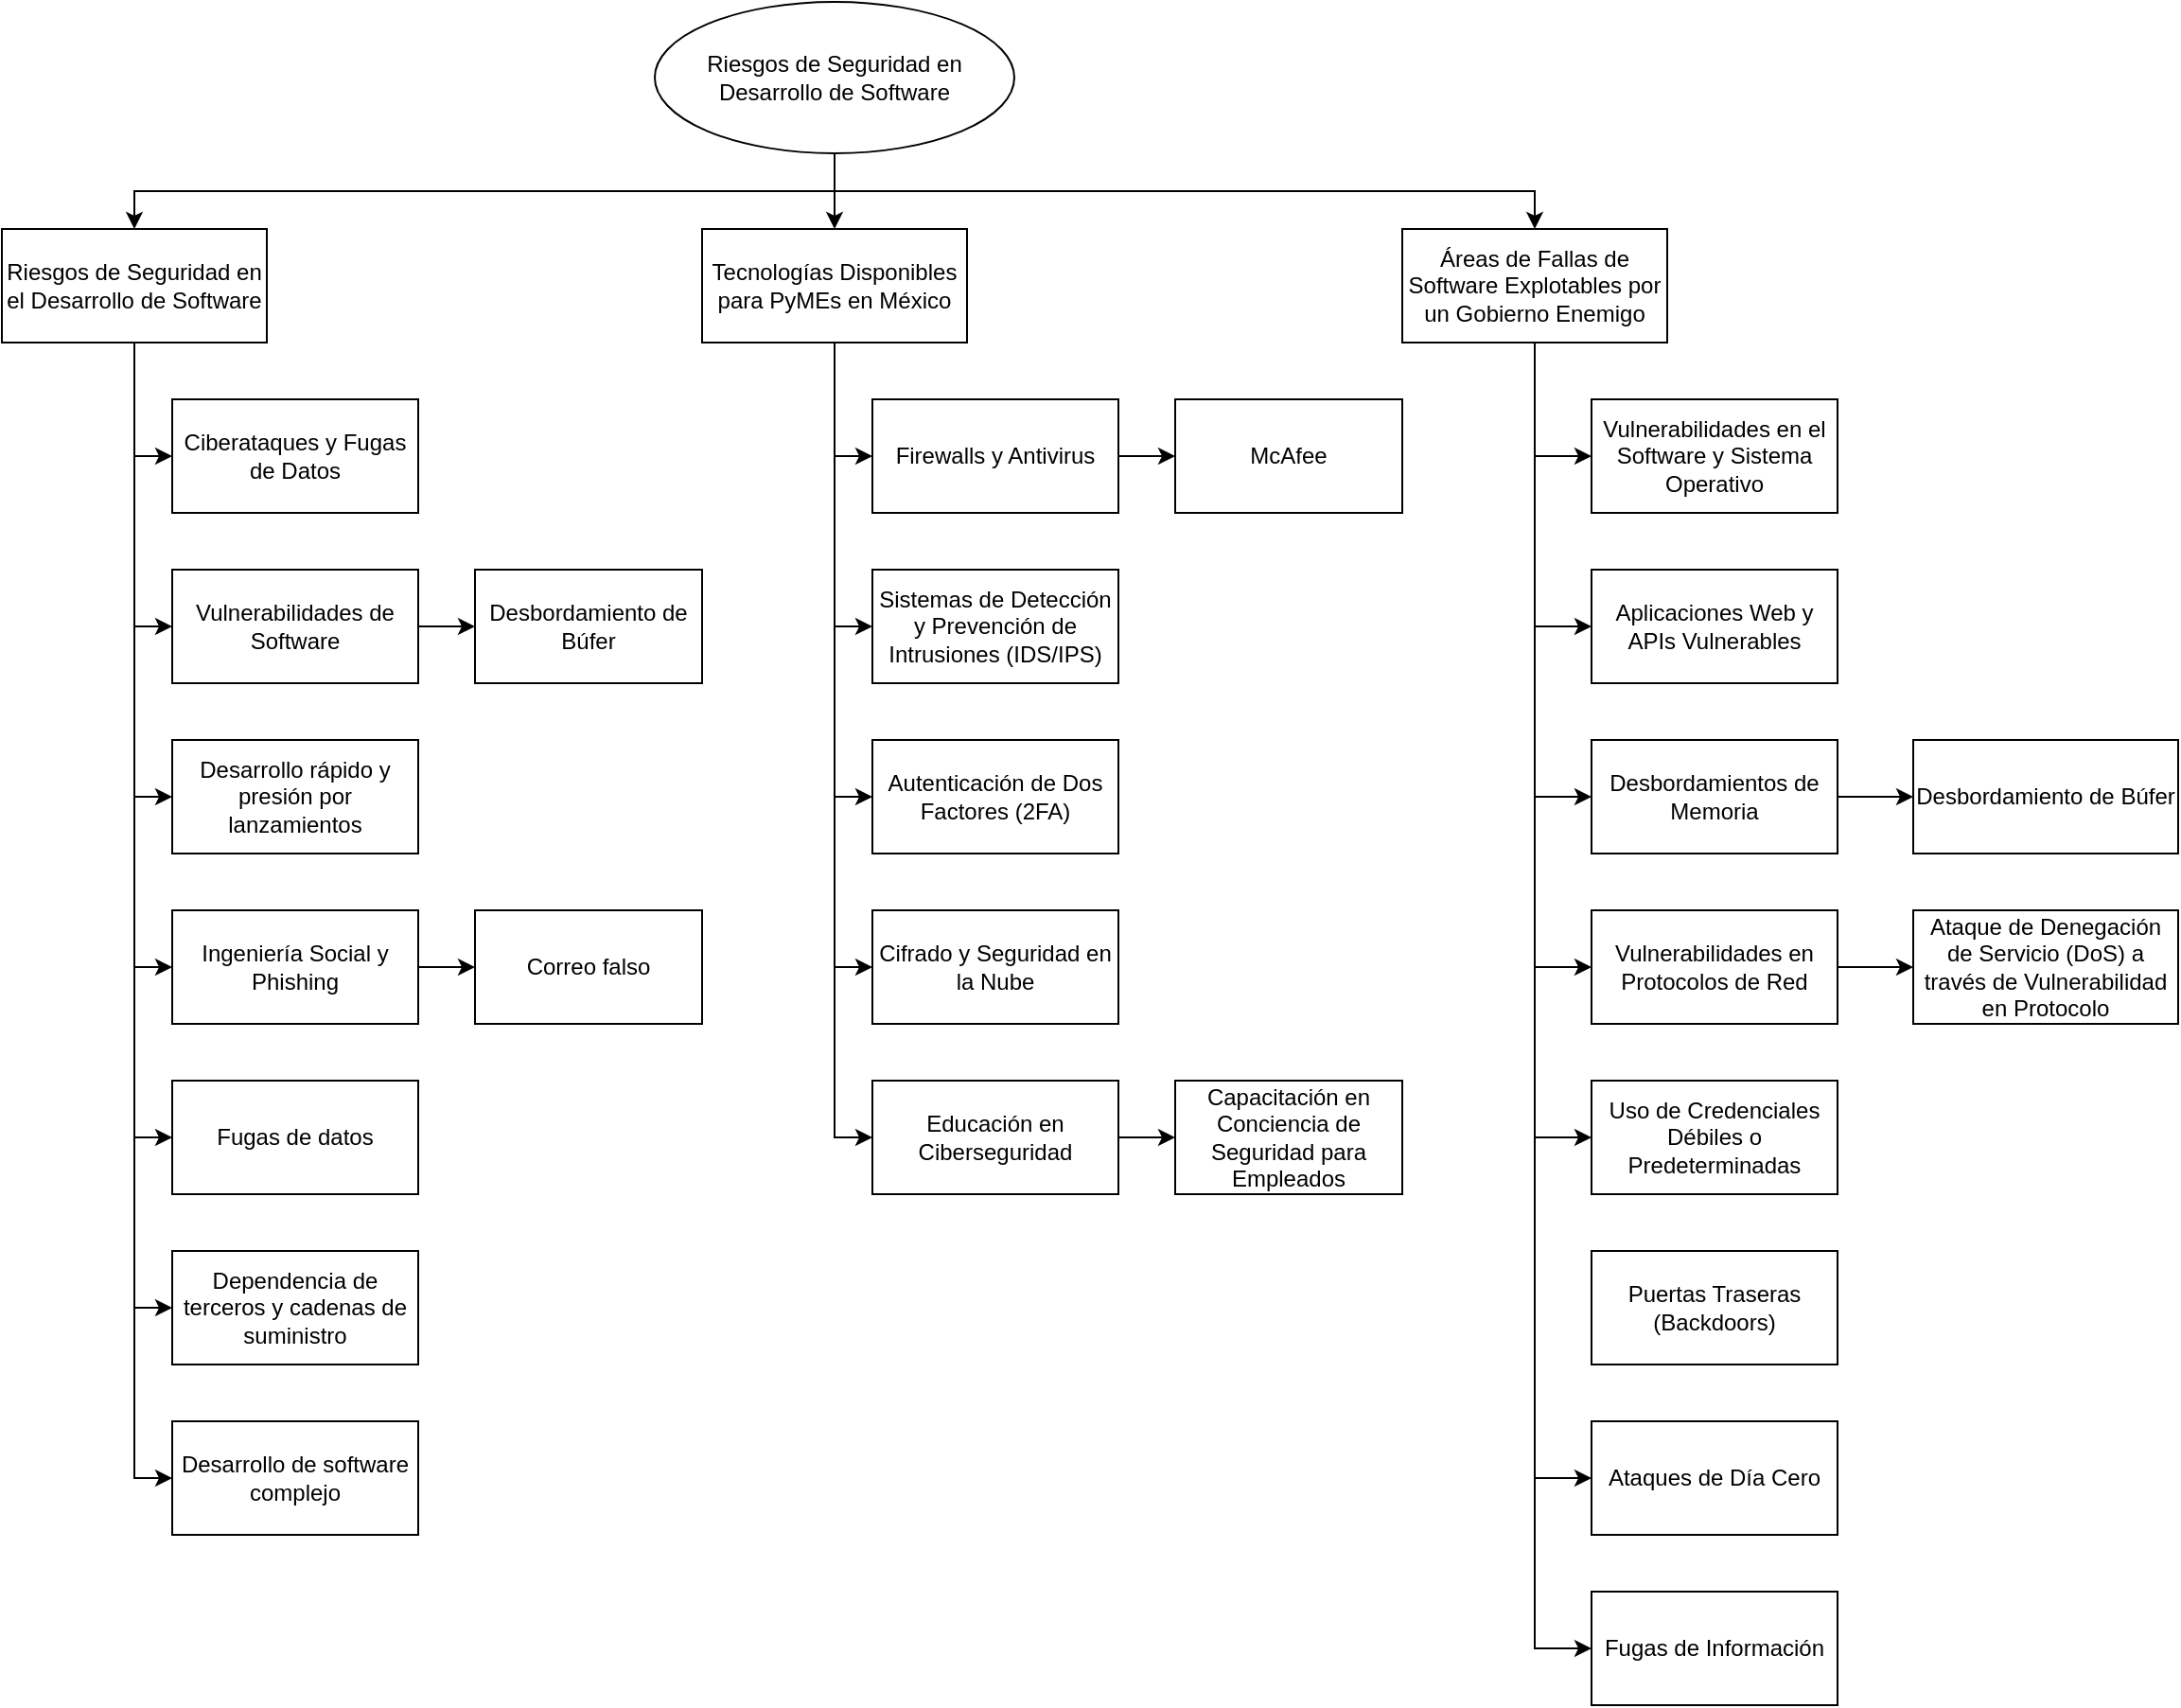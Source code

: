 <mxfile version="21.6.8" type="github">
  <diagram name="Página-1" id="p4c8h5SbDa63zaMFKd4T">
    <mxGraphModel dx="1434" dy="790" grid="1" gridSize="10" guides="1" tooltips="1" connect="1" arrows="1" fold="1" page="1" pageScale="1" pageWidth="827" pageHeight="1169" math="0" shadow="0">
      <root>
        <mxCell id="0" />
        <mxCell id="1" parent="0" />
        <mxCell id="2xnvW9ZLzuA46oWAMYpB-1" style="edgeStyle=orthogonalEdgeStyle;rounded=0;orthogonalLoop=1;jettySize=auto;html=1;exitX=0.5;exitY=1;exitDx=0;exitDy=0;" parent="1" source="2xnvW9ZLzuA46oWAMYpB-4" target="2xnvW9ZLzuA46oWAMYpB-12" edge="1">
          <mxGeometry relative="1" as="geometry" />
        </mxCell>
        <mxCell id="2xnvW9ZLzuA46oWAMYpB-2" style="edgeStyle=orthogonalEdgeStyle;rounded=0;orthogonalLoop=1;jettySize=auto;html=1;entryX=0.5;entryY=0;entryDx=0;entryDy=0;" parent="1" source="2xnvW9ZLzuA46oWAMYpB-4" target="2xnvW9ZLzuA46oWAMYpB-18" edge="1">
          <mxGeometry relative="1" as="geometry" />
        </mxCell>
        <mxCell id="2xnvW9ZLzuA46oWAMYpB-3" style="edgeStyle=orthogonalEdgeStyle;rounded=0;orthogonalLoop=1;jettySize=auto;html=1;entryX=0.5;entryY=0;entryDx=0;entryDy=0;exitX=0.5;exitY=1;exitDx=0;exitDy=0;" parent="1" source="2xnvW9ZLzuA46oWAMYpB-4" target="2xnvW9ZLzuA46oWAMYpB-26" edge="1">
          <mxGeometry relative="1" as="geometry" />
        </mxCell>
        <mxCell id="2xnvW9ZLzuA46oWAMYpB-4" value=" Riesgos de Seguridad en Desarrollo de Software" style="ellipse;whiteSpace=wrap;html=1;" parent="1" vertex="1">
          <mxGeometry x="415" y="10" width="190" height="80" as="geometry" />
        </mxCell>
        <mxCell id="2xnvW9ZLzuA46oWAMYpB-5" style="edgeStyle=orthogonalEdgeStyle;rounded=0;orthogonalLoop=1;jettySize=auto;html=1;entryX=0;entryY=0.5;entryDx=0;entryDy=0;" parent="1" source="2xnvW9ZLzuA46oWAMYpB-12" target="2xnvW9ZLzuA46oWAMYpB-33" edge="1">
          <mxGeometry relative="1" as="geometry" />
        </mxCell>
        <mxCell id="2xnvW9ZLzuA46oWAMYpB-6" style="edgeStyle=orthogonalEdgeStyle;rounded=0;orthogonalLoop=1;jettySize=auto;html=1;entryX=0;entryY=0.5;entryDx=0;entryDy=0;" parent="1" source="2xnvW9ZLzuA46oWAMYpB-12" target="2xnvW9ZLzuA46oWAMYpB-32" edge="1">
          <mxGeometry relative="1" as="geometry" />
        </mxCell>
        <mxCell id="2xnvW9ZLzuA46oWAMYpB-7" style="edgeStyle=orthogonalEdgeStyle;rounded=0;orthogonalLoop=1;jettySize=auto;html=1;entryX=0;entryY=0.5;entryDx=0;entryDy=0;" parent="1" source="2xnvW9ZLzuA46oWAMYpB-12" target="2xnvW9ZLzuA46oWAMYpB-31" edge="1">
          <mxGeometry relative="1" as="geometry" />
        </mxCell>
        <mxCell id="2xnvW9ZLzuA46oWAMYpB-8" style="edgeStyle=orthogonalEdgeStyle;rounded=0;orthogonalLoop=1;jettySize=auto;html=1;entryX=0;entryY=0.5;entryDx=0;entryDy=0;" parent="1" source="2xnvW9ZLzuA46oWAMYpB-12" target="2xnvW9ZLzuA46oWAMYpB-30" edge="1">
          <mxGeometry relative="1" as="geometry" />
        </mxCell>
        <mxCell id="2xnvW9ZLzuA46oWAMYpB-9" style="edgeStyle=orthogonalEdgeStyle;rounded=0;orthogonalLoop=1;jettySize=auto;html=1;entryX=0;entryY=0.5;entryDx=0;entryDy=0;" parent="1" source="2xnvW9ZLzuA46oWAMYpB-12" target="2xnvW9ZLzuA46oWAMYpB-27" edge="1">
          <mxGeometry relative="1" as="geometry" />
        </mxCell>
        <mxCell id="2xnvW9ZLzuA46oWAMYpB-10" style="edgeStyle=orthogonalEdgeStyle;rounded=0;orthogonalLoop=1;jettySize=auto;html=1;entryX=0;entryY=0.5;entryDx=0;entryDy=0;" parent="1" source="2xnvW9ZLzuA46oWAMYpB-12" target="2xnvW9ZLzuA46oWAMYpB-29" edge="1">
          <mxGeometry relative="1" as="geometry" />
        </mxCell>
        <mxCell id="2xnvW9ZLzuA46oWAMYpB-11" style="edgeStyle=orthogonalEdgeStyle;rounded=0;orthogonalLoop=1;jettySize=auto;html=1;entryX=0;entryY=0.5;entryDx=0;entryDy=0;" parent="1" source="2xnvW9ZLzuA46oWAMYpB-12" target="2xnvW9ZLzuA46oWAMYpB-28" edge="1">
          <mxGeometry relative="1" as="geometry" />
        </mxCell>
        <mxCell id="2xnvW9ZLzuA46oWAMYpB-12" value="Riesgos de Seguridad en el Desarrollo de Software" style="rounded=0;whiteSpace=wrap;html=1;" parent="1" vertex="1">
          <mxGeometry x="70" y="130" width="140" height="60" as="geometry" />
        </mxCell>
        <mxCell id="2xnvW9ZLzuA46oWAMYpB-13" style="edgeStyle=orthogonalEdgeStyle;rounded=0;orthogonalLoop=1;jettySize=auto;html=1;entryX=0;entryY=0.5;entryDx=0;entryDy=0;" parent="1" source="2xnvW9ZLzuA46oWAMYpB-18" target="2xnvW9ZLzuA46oWAMYpB-38" edge="1">
          <mxGeometry relative="1" as="geometry" />
        </mxCell>
        <mxCell id="2xnvW9ZLzuA46oWAMYpB-14" style="edgeStyle=orthogonalEdgeStyle;rounded=0;orthogonalLoop=1;jettySize=auto;html=1;entryX=0;entryY=0.5;entryDx=0;entryDy=0;" parent="1" source="2xnvW9ZLzuA46oWAMYpB-18" target="2xnvW9ZLzuA46oWAMYpB-37" edge="1">
          <mxGeometry relative="1" as="geometry" />
        </mxCell>
        <mxCell id="2xnvW9ZLzuA46oWAMYpB-15" style="edgeStyle=orthogonalEdgeStyle;rounded=0;orthogonalLoop=1;jettySize=auto;html=1;entryX=0;entryY=0.5;entryDx=0;entryDy=0;" parent="1" source="2xnvW9ZLzuA46oWAMYpB-18" target="2xnvW9ZLzuA46oWAMYpB-36" edge="1">
          <mxGeometry relative="1" as="geometry" />
        </mxCell>
        <mxCell id="2xnvW9ZLzuA46oWAMYpB-16" style="edgeStyle=orthogonalEdgeStyle;rounded=0;orthogonalLoop=1;jettySize=auto;html=1;entryX=0;entryY=0.5;entryDx=0;entryDy=0;" parent="1" source="2xnvW9ZLzuA46oWAMYpB-18" target="2xnvW9ZLzuA46oWAMYpB-35" edge="1">
          <mxGeometry relative="1" as="geometry" />
        </mxCell>
        <mxCell id="2xnvW9ZLzuA46oWAMYpB-17" style="edgeStyle=orthogonalEdgeStyle;rounded=0;orthogonalLoop=1;jettySize=auto;html=1;entryX=0;entryY=0.5;entryDx=0;entryDy=0;" parent="1" source="2xnvW9ZLzuA46oWAMYpB-18" target="2xnvW9ZLzuA46oWAMYpB-34" edge="1">
          <mxGeometry relative="1" as="geometry" />
        </mxCell>
        <mxCell id="2xnvW9ZLzuA46oWAMYpB-18" value="Tecnologías Disponibles para PyMEs en México" style="rounded=0;whiteSpace=wrap;html=1;" parent="1" vertex="1">
          <mxGeometry x="440" y="130" width="140" height="60" as="geometry" />
        </mxCell>
        <mxCell id="2xnvW9ZLzuA46oWAMYpB-19" style="edgeStyle=orthogonalEdgeStyle;rounded=0;orthogonalLoop=1;jettySize=auto;html=1;entryX=0;entryY=0.5;entryDx=0;entryDy=0;" parent="1" source="2xnvW9ZLzuA46oWAMYpB-26" target="2xnvW9ZLzuA46oWAMYpB-46" edge="1">
          <mxGeometry relative="1" as="geometry" />
        </mxCell>
        <mxCell id="2xnvW9ZLzuA46oWAMYpB-20" style="edgeStyle=orthogonalEdgeStyle;rounded=0;orthogonalLoop=1;jettySize=auto;html=1;entryX=0;entryY=0.5;entryDx=0;entryDy=0;" parent="1" source="2xnvW9ZLzuA46oWAMYpB-26" target="2xnvW9ZLzuA46oWAMYpB-45" edge="1">
          <mxGeometry relative="1" as="geometry" />
        </mxCell>
        <mxCell id="2xnvW9ZLzuA46oWAMYpB-21" style="edgeStyle=orthogonalEdgeStyle;rounded=0;orthogonalLoop=1;jettySize=auto;html=1;entryX=0;entryY=0.5;entryDx=0;entryDy=0;" parent="1" source="2xnvW9ZLzuA46oWAMYpB-26" target="2xnvW9ZLzuA46oWAMYpB-43" edge="1">
          <mxGeometry relative="1" as="geometry" />
        </mxCell>
        <mxCell id="2xnvW9ZLzuA46oWAMYpB-22" style="edgeStyle=orthogonalEdgeStyle;rounded=0;orthogonalLoop=1;jettySize=auto;html=1;entryX=0;entryY=0.5;entryDx=0;entryDy=0;" parent="1" source="2xnvW9ZLzuA46oWAMYpB-26" target="2xnvW9ZLzuA46oWAMYpB-42" edge="1">
          <mxGeometry relative="1" as="geometry" />
        </mxCell>
        <mxCell id="2xnvW9ZLzuA46oWAMYpB-23" style="edgeStyle=orthogonalEdgeStyle;rounded=0;orthogonalLoop=1;jettySize=auto;html=1;entryX=0;entryY=0.5;entryDx=0;entryDy=0;" parent="1" source="2xnvW9ZLzuA46oWAMYpB-26" target="2xnvW9ZLzuA46oWAMYpB-41" edge="1">
          <mxGeometry relative="1" as="geometry" />
        </mxCell>
        <mxCell id="2xnvW9ZLzuA46oWAMYpB-24" style="edgeStyle=orthogonalEdgeStyle;rounded=0;orthogonalLoop=1;jettySize=auto;html=1;entryX=0;entryY=0.5;entryDx=0;entryDy=0;" parent="1" source="2xnvW9ZLzuA46oWAMYpB-26" target="2xnvW9ZLzuA46oWAMYpB-40" edge="1">
          <mxGeometry relative="1" as="geometry" />
        </mxCell>
        <mxCell id="2xnvW9ZLzuA46oWAMYpB-25" style="edgeStyle=orthogonalEdgeStyle;rounded=0;orthogonalLoop=1;jettySize=auto;html=1;entryX=0;entryY=0.5;entryDx=0;entryDy=0;" parent="1" source="2xnvW9ZLzuA46oWAMYpB-26" target="2xnvW9ZLzuA46oWAMYpB-39" edge="1">
          <mxGeometry relative="1" as="geometry" />
        </mxCell>
        <mxCell id="2xnvW9ZLzuA46oWAMYpB-26" value="Áreas de Fallas de Software Explotables por un Gobierno Enemigo" style="rounded=0;whiteSpace=wrap;html=1;" parent="1" vertex="1">
          <mxGeometry x="810" y="130" width="140" height="60" as="geometry" />
        </mxCell>
        <mxCell id="2xnvW9ZLzuA46oWAMYpB-27" value="Ciberataques y Fugas de Datos" style="rounded=0;whiteSpace=wrap;html=1;" parent="1" vertex="1">
          <mxGeometry x="160" y="220" width="130" height="60" as="geometry" />
        </mxCell>
        <mxCell id="2xnvW9ZLzuA46oWAMYpB-28" value="Vulnerabilidades de Software" style="rounded=0;whiteSpace=wrap;html=1;" parent="1" vertex="1">
          <mxGeometry x="160" y="310" width="130" height="60" as="geometry" />
        </mxCell>
        <mxCell id="2xnvW9ZLzuA46oWAMYpB-29" value="Desarrollo rápido y presión por lanzamientos" style="rounded=0;whiteSpace=wrap;html=1;" parent="1" vertex="1">
          <mxGeometry x="160" y="400" width="130" height="60" as="geometry" />
        </mxCell>
        <mxCell id="S9aw3nBmWvoyhcTFFhQR-2" style="edgeStyle=orthogonalEdgeStyle;rounded=0;orthogonalLoop=1;jettySize=auto;html=1;exitX=1;exitY=0.5;exitDx=0;exitDy=0;entryX=0;entryY=0.5;entryDx=0;entryDy=0;" edge="1" parent="1" source="2xnvW9ZLzuA46oWAMYpB-28" target="S9aw3nBmWvoyhcTFFhQR-1">
          <mxGeometry relative="1" as="geometry" />
        </mxCell>
        <mxCell id="S9aw3nBmWvoyhcTFFhQR-4" style="edgeStyle=orthogonalEdgeStyle;rounded=0;orthogonalLoop=1;jettySize=auto;html=1;exitX=1;exitY=0.5;exitDx=0;exitDy=0;entryX=0;entryY=0.5;entryDx=0;entryDy=0;" edge="1" parent="1" source="2xnvW9ZLzuA46oWAMYpB-30" target="S9aw3nBmWvoyhcTFFhQR-3">
          <mxGeometry relative="1" as="geometry" />
        </mxCell>
        <mxCell id="2xnvW9ZLzuA46oWAMYpB-30" value="Ingeniería Social y Phishing" style="rounded=0;whiteSpace=wrap;html=1;" parent="1" vertex="1">
          <mxGeometry x="160" y="490" width="130" height="60" as="geometry" />
        </mxCell>
        <mxCell id="2xnvW9ZLzuA46oWAMYpB-31" value="Fugas de datos" style="rounded=0;whiteSpace=wrap;html=1;" parent="1" vertex="1">
          <mxGeometry x="160" y="580" width="130" height="60" as="geometry" />
        </mxCell>
        <mxCell id="2xnvW9ZLzuA46oWAMYpB-32" value="Dependencia de terceros y cadenas de suministro" style="rounded=0;whiteSpace=wrap;html=1;" parent="1" vertex="1">
          <mxGeometry x="160" y="670" width="130" height="60" as="geometry" />
        </mxCell>
        <mxCell id="2xnvW9ZLzuA46oWAMYpB-33" value="Desarrollo de software complejo" style="rounded=0;whiteSpace=wrap;html=1;" parent="1" vertex="1">
          <mxGeometry x="160" y="760" width="130" height="60" as="geometry" />
        </mxCell>
        <mxCell id="S9aw3nBmWvoyhcTFFhQR-6" style="edgeStyle=orthogonalEdgeStyle;rounded=0;orthogonalLoop=1;jettySize=auto;html=1;exitX=1;exitY=0.5;exitDx=0;exitDy=0;entryX=0;entryY=0.5;entryDx=0;entryDy=0;" edge="1" parent="1" source="2xnvW9ZLzuA46oWAMYpB-34" target="S9aw3nBmWvoyhcTFFhQR-5">
          <mxGeometry relative="1" as="geometry" />
        </mxCell>
        <mxCell id="2xnvW9ZLzuA46oWAMYpB-34" value="Firewalls y Antivirus" style="rounded=0;whiteSpace=wrap;html=1;" parent="1" vertex="1">
          <mxGeometry x="530" y="220" width="130" height="60" as="geometry" />
        </mxCell>
        <mxCell id="2xnvW9ZLzuA46oWAMYpB-35" value="Sistemas de Detección y Prevención de Intrusiones (IDS/IPS)" style="rounded=0;whiteSpace=wrap;html=1;" parent="1" vertex="1">
          <mxGeometry x="530" y="310" width="130" height="60" as="geometry" />
        </mxCell>
        <mxCell id="2xnvW9ZLzuA46oWAMYpB-36" value="Autenticación de Dos Factores (2FA)" style="rounded=0;whiteSpace=wrap;html=1;" parent="1" vertex="1">
          <mxGeometry x="530" y="400" width="130" height="60" as="geometry" />
        </mxCell>
        <mxCell id="2xnvW9ZLzuA46oWAMYpB-37" value="Cifrado y Seguridad en la Nube" style="rounded=0;whiteSpace=wrap;html=1;" parent="1" vertex="1">
          <mxGeometry x="530" y="490" width="130" height="60" as="geometry" />
        </mxCell>
        <mxCell id="S9aw3nBmWvoyhcTFFhQR-8" style="edgeStyle=orthogonalEdgeStyle;rounded=0;orthogonalLoop=1;jettySize=auto;html=1;exitX=1;exitY=0.5;exitDx=0;exitDy=0;entryX=0;entryY=0.5;entryDx=0;entryDy=0;" edge="1" parent="1" source="2xnvW9ZLzuA46oWAMYpB-38" target="S9aw3nBmWvoyhcTFFhQR-7">
          <mxGeometry relative="1" as="geometry" />
        </mxCell>
        <mxCell id="2xnvW9ZLzuA46oWAMYpB-38" value="Educación en Ciberseguridad" style="rounded=0;whiteSpace=wrap;html=1;" parent="1" vertex="1">
          <mxGeometry x="530" y="580" width="130" height="60" as="geometry" />
        </mxCell>
        <mxCell id="2xnvW9ZLzuA46oWAMYpB-39" value="Vulnerabilidades en el Software y Sistema Operativo" style="rounded=0;whiteSpace=wrap;html=1;" parent="1" vertex="1">
          <mxGeometry x="910" y="220" width="130" height="60" as="geometry" />
        </mxCell>
        <mxCell id="2xnvW9ZLzuA46oWAMYpB-40" value="Aplicaciones Web y APIs Vulnerables" style="rounded=0;whiteSpace=wrap;html=1;" parent="1" vertex="1">
          <mxGeometry x="910" y="310" width="130" height="60" as="geometry" />
        </mxCell>
        <mxCell id="S9aw3nBmWvoyhcTFFhQR-10" style="edgeStyle=orthogonalEdgeStyle;rounded=0;orthogonalLoop=1;jettySize=auto;html=1;entryX=0;entryY=0.5;entryDx=0;entryDy=0;" edge="1" parent="1" source="2xnvW9ZLzuA46oWAMYpB-41" target="S9aw3nBmWvoyhcTFFhQR-9">
          <mxGeometry relative="1" as="geometry" />
        </mxCell>
        <mxCell id="2xnvW9ZLzuA46oWAMYpB-41" value="Desbordamientos de Memoria" style="rounded=0;whiteSpace=wrap;html=1;" parent="1" vertex="1">
          <mxGeometry x="910" y="400" width="130" height="60" as="geometry" />
        </mxCell>
        <mxCell id="S9aw3nBmWvoyhcTFFhQR-12" style="edgeStyle=orthogonalEdgeStyle;rounded=0;orthogonalLoop=1;jettySize=auto;html=1;entryX=0;entryY=0.5;entryDx=0;entryDy=0;" edge="1" parent="1" source="2xnvW9ZLzuA46oWAMYpB-42" target="S9aw3nBmWvoyhcTFFhQR-11">
          <mxGeometry relative="1" as="geometry" />
        </mxCell>
        <mxCell id="2xnvW9ZLzuA46oWAMYpB-42" value="Vulnerabilidades en Protocolos de Red" style="rounded=0;whiteSpace=wrap;html=1;" parent="1" vertex="1">
          <mxGeometry x="910" y="490" width="130" height="60" as="geometry" />
        </mxCell>
        <mxCell id="2xnvW9ZLzuA46oWAMYpB-43" value="Uso de Credenciales Débiles o Predeterminadas" style="rounded=0;whiteSpace=wrap;html=1;" parent="1" vertex="1">
          <mxGeometry x="910" y="580" width="130" height="60" as="geometry" />
        </mxCell>
        <mxCell id="2xnvW9ZLzuA46oWAMYpB-44" value="Puertas Traseras (Backdoors)" style="rounded=0;whiteSpace=wrap;html=1;" parent="1" vertex="1">
          <mxGeometry x="910" y="670" width="130" height="60" as="geometry" />
        </mxCell>
        <mxCell id="2xnvW9ZLzuA46oWAMYpB-45" value="Ataques de Día Cero" style="rounded=0;whiteSpace=wrap;html=1;" parent="1" vertex="1">
          <mxGeometry x="910" y="760" width="130" height="60" as="geometry" />
        </mxCell>
        <mxCell id="2xnvW9ZLzuA46oWAMYpB-46" value="Fugas de Información" style="rounded=0;whiteSpace=wrap;html=1;" parent="1" vertex="1">
          <mxGeometry x="910" y="850" width="130" height="60" as="geometry" />
        </mxCell>
        <mxCell id="S9aw3nBmWvoyhcTFFhQR-1" value="Desbordamiento de Búfer" style="rounded=0;whiteSpace=wrap;html=1;" vertex="1" parent="1">
          <mxGeometry x="320" y="310" width="120" height="60" as="geometry" />
        </mxCell>
        <mxCell id="S9aw3nBmWvoyhcTFFhQR-3" value="Correo falso" style="rounded=0;whiteSpace=wrap;html=1;" vertex="1" parent="1">
          <mxGeometry x="320" y="490" width="120" height="60" as="geometry" />
        </mxCell>
        <mxCell id="S9aw3nBmWvoyhcTFFhQR-5" value="McAfee" style="rounded=0;whiteSpace=wrap;html=1;" vertex="1" parent="1">
          <mxGeometry x="690" y="220" width="120" height="60" as="geometry" />
        </mxCell>
        <mxCell id="S9aw3nBmWvoyhcTFFhQR-7" value="Capacitación en Conciencia de Seguridad para Empleados" style="rounded=0;whiteSpace=wrap;html=1;" vertex="1" parent="1">
          <mxGeometry x="690" y="580" width="120" height="60" as="geometry" />
        </mxCell>
        <mxCell id="S9aw3nBmWvoyhcTFFhQR-9" value="Desbordamiento de Búfer" style="rounded=0;whiteSpace=wrap;html=1;" vertex="1" parent="1">
          <mxGeometry x="1080" y="400" width="140" height="60" as="geometry" />
        </mxCell>
        <mxCell id="S9aw3nBmWvoyhcTFFhQR-11" value="Ataque de Denegación de Servicio (DoS) a través de Vulnerabilidad en Protocolo" style="rounded=0;whiteSpace=wrap;html=1;" vertex="1" parent="1">
          <mxGeometry x="1080" y="490" width="140" height="60" as="geometry" />
        </mxCell>
      </root>
    </mxGraphModel>
  </diagram>
</mxfile>
